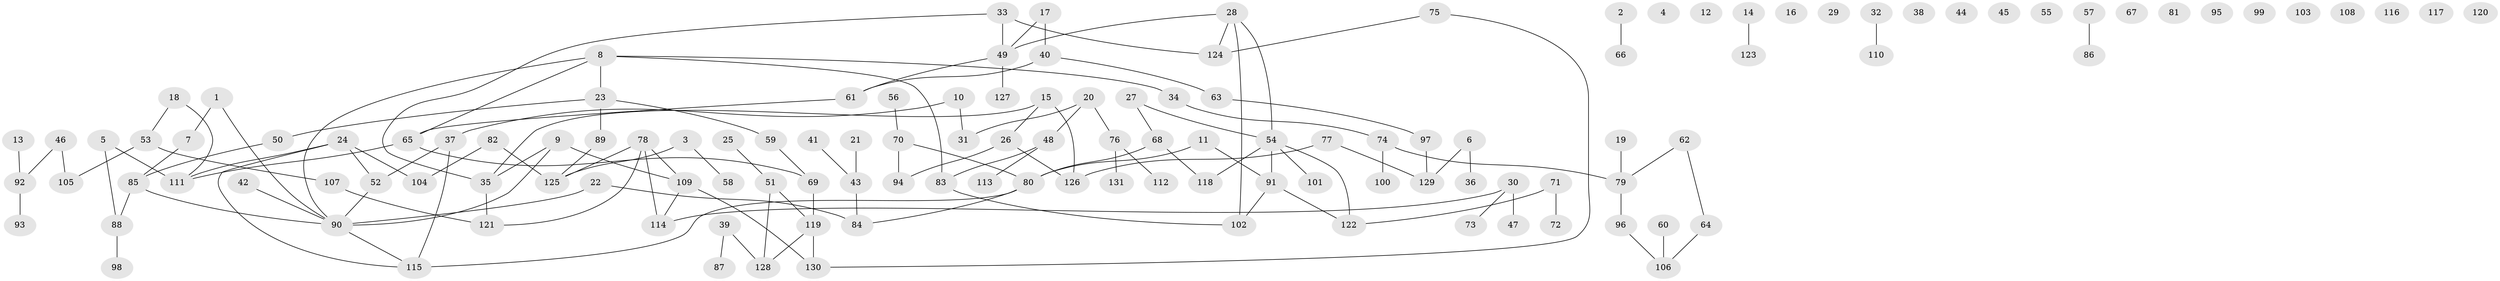 // coarse degree distribution, {3: 0.15789473684210525, 1: 0.2631578947368421, 2: 0.2631578947368421, 4: 0.15789473684210525, 6: 0.05263157894736842, 7: 0.05263157894736842, 9: 0.05263157894736842}
// Generated by graph-tools (version 1.1) at 2025/35/03/04/25 23:35:50]
// undirected, 131 vertices, 139 edges
graph export_dot {
  node [color=gray90,style=filled];
  1;
  2;
  3;
  4;
  5;
  6;
  7;
  8;
  9;
  10;
  11;
  12;
  13;
  14;
  15;
  16;
  17;
  18;
  19;
  20;
  21;
  22;
  23;
  24;
  25;
  26;
  27;
  28;
  29;
  30;
  31;
  32;
  33;
  34;
  35;
  36;
  37;
  38;
  39;
  40;
  41;
  42;
  43;
  44;
  45;
  46;
  47;
  48;
  49;
  50;
  51;
  52;
  53;
  54;
  55;
  56;
  57;
  58;
  59;
  60;
  61;
  62;
  63;
  64;
  65;
  66;
  67;
  68;
  69;
  70;
  71;
  72;
  73;
  74;
  75;
  76;
  77;
  78;
  79;
  80;
  81;
  82;
  83;
  84;
  85;
  86;
  87;
  88;
  89;
  90;
  91;
  92;
  93;
  94;
  95;
  96;
  97;
  98;
  99;
  100;
  101;
  102;
  103;
  104;
  105;
  106;
  107;
  108;
  109;
  110;
  111;
  112;
  113;
  114;
  115;
  116;
  117;
  118;
  119;
  120;
  121;
  122;
  123;
  124;
  125;
  126;
  127;
  128;
  129;
  130;
  131;
  1 -- 7;
  1 -- 90;
  2 -- 66;
  3 -- 58;
  3 -- 125;
  5 -- 88;
  5 -- 111;
  6 -- 36;
  6 -- 129;
  7 -- 85;
  8 -- 23;
  8 -- 34;
  8 -- 65;
  8 -- 83;
  8 -- 90;
  9 -- 35;
  9 -- 90;
  9 -- 109;
  10 -- 31;
  10 -- 37;
  11 -- 80;
  11 -- 91;
  13 -- 92;
  14 -- 123;
  15 -- 26;
  15 -- 35;
  15 -- 126;
  17 -- 40;
  17 -- 49;
  18 -- 53;
  18 -- 111;
  19 -- 79;
  20 -- 31;
  20 -- 48;
  20 -- 76;
  21 -- 43;
  22 -- 84;
  22 -- 90;
  23 -- 50;
  23 -- 59;
  23 -- 89;
  24 -- 52;
  24 -- 104;
  24 -- 111;
  24 -- 115;
  25 -- 51;
  26 -- 94;
  26 -- 126;
  27 -- 54;
  27 -- 68;
  28 -- 49;
  28 -- 54;
  28 -- 102;
  28 -- 124;
  30 -- 47;
  30 -- 73;
  30 -- 114;
  32 -- 110;
  33 -- 35;
  33 -- 49;
  33 -- 124;
  34 -- 74;
  35 -- 121;
  37 -- 52;
  37 -- 115;
  39 -- 87;
  39 -- 128;
  40 -- 61;
  40 -- 63;
  41 -- 43;
  42 -- 90;
  43 -- 84;
  46 -- 92;
  46 -- 105;
  48 -- 83;
  48 -- 113;
  49 -- 61;
  49 -- 127;
  50 -- 85;
  51 -- 119;
  51 -- 128;
  52 -- 90;
  53 -- 105;
  53 -- 107;
  54 -- 91;
  54 -- 101;
  54 -- 118;
  54 -- 122;
  56 -- 70;
  57 -- 86;
  59 -- 69;
  60 -- 106;
  61 -- 65;
  62 -- 64;
  62 -- 79;
  63 -- 97;
  64 -- 106;
  65 -- 69;
  65 -- 111;
  68 -- 80;
  68 -- 118;
  69 -- 119;
  70 -- 80;
  70 -- 94;
  71 -- 72;
  71 -- 122;
  74 -- 79;
  74 -- 100;
  75 -- 124;
  75 -- 130;
  76 -- 112;
  76 -- 131;
  77 -- 126;
  77 -- 129;
  78 -- 109;
  78 -- 114;
  78 -- 121;
  78 -- 125;
  79 -- 96;
  80 -- 84;
  80 -- 115;
  82 -- 104;
  82 -- 125;
  83 -- 102;
  85 -- 88;
  85 -- 90;
  88 -- 98;
  89 -- 125;
  90 -- 115;
  91 -- 102;
  91 -- 122;
  92 -- 93;
  96 -- 106;
  97 -- 129;
  107 -- 121;
  109 -- 114;
  109 -- 130;
  119 -- 128;
  119 -- 130;
}
